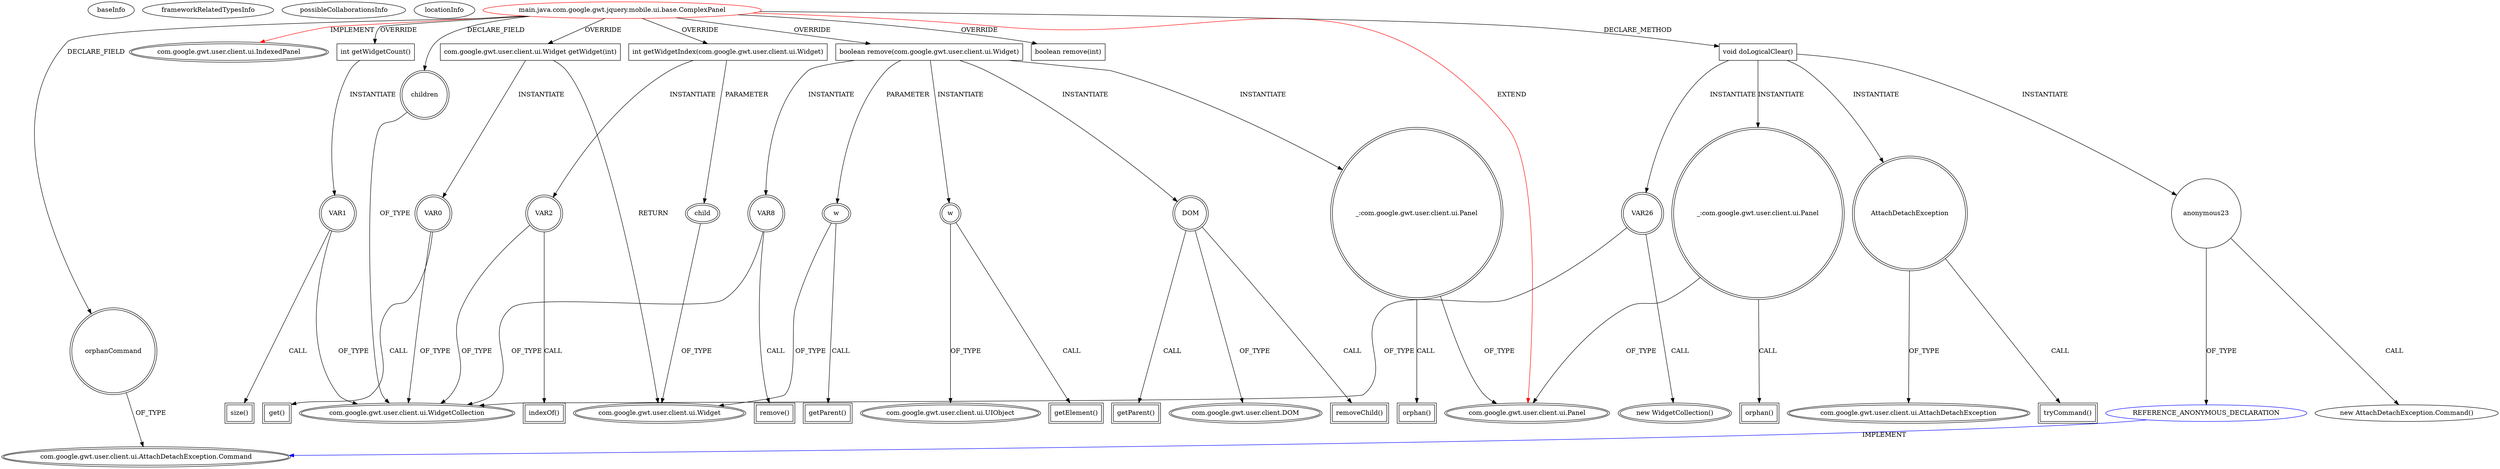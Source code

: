 digraph {
baseInfo[graphId=3194,category="extension_graph",isAnonymous=false,possibleRelation=true]
frameworkRelatedTypesInfo[0="com.google.gwt.user.client.ui.Panel",1="com.google.gwt.user.client.ui.IndexedPanel"]
possibleCollaborationsInfo[0="3194~CLIENT_METHOD_DECLARATION-INSTANTIATION-~com.google.gwt.user.client.ui.Panel com.google.gwt.user.client.ui.IndexedPanel ~com.google.gwt.user.client.ui.AttachDetachException.Command ~false~true"]
locationInfo[projectName="jhudson8-gwt-jquery-ui",filePath="/jhudson8-gwt-jquery-ui/gwt-jquery-ui-master/core/gwt-jquery-ui-mobile/src/main/java/com/google/gwt/jquery/mobile/ui/base/ComplexPanel.java",contextSignature="ComplexPanel",graphId="3194"]
0[label="main.java.com.google.gwt.jquery.mobile.ui.base.ComplexPanel",vertexType="ROOT_CLIENT_CLASS_DECLARATION",isFrameworkType=false,color=red]
1[label="com.google.gwt.user.client.ui.Panel",vertexType="FRAMEWORK_CLASS_TYPE",isFrameworkType=true,peripheries=2]
2[label="com.google.gwt.user.client.ui.IndexedPanel",vertexType="FRAMEWORK_INTERFACE_TYPE",isFrameworkType=true,peripheries=2]
3[label="children",vertexType="FIELD_DECLARATION",isFrameworkType=true,peripheries=2,shape=circle]
4[label="com.google.gwt.user.client.ui.WidgetCollection",vertexType="FRAMEWORK_CLASS_TYPE",isFrameworkType=true,peripheries=2]
5[label="orphanCommand",vertexType="FIELD_DECLARATION",isFrameworkType=true,peripheries=2,shape=circle]
6[label="com.google.gwt.user.client.ui.AttachDetachException.Command",vertexType="FRAMEWORK_INTERFACE_TYPE",isFrameworkType=true,peripheries=2]
7[label="com.google.gwt.user.client.ui.Widget getWidget(int)",vertexType="OVERRIDING_METHOD_DECLARATION",isFrameworkType=false,shape=box]
8[label="com.google.gwt.user.client.ui.Widget",vertexType="FRAMEWORK_CLASS_TYPE",isFrameworkType=true,peripheries=2]
9[label="VAR0",vertexType="VARIABLE_EXPRESION",isFrameworkType=true,peripheries=2,shape=circle]
10[label="get()",vertexType="INSIDE_CALL",isFrameworkType=true,peripheries=2,shape=box]
12[label="int getWidgetCount()",vertexType="OVERRIDING_METHOD_DECLARATION",isFrameworkType=false,shape=box]
13[label="VAR1",vertexType="VARIABLE_EXPRESION",isFrameworkType=true,peripheries=2,shape=circle]
14[label="size()",vertexType="INSIDE_CALL",isFrameworkType=true,peripheries=2,shape=box]
16[label="int getWidgetIndex(com.google.gwt.user.client.ui.Widget)",vertexType="OVERRIDING_METHOD_DECLARATION",isFrameworkType=false,shape=box]
17[label="child",vertexType="PARAMETER_DECLARATION",isFrameworkType=true,peripheries=2]
19[label="VAR2",vertexType="VARIABLE_EXPRESION",isFrameworkType=true,peripheries=2,shape=circle]
20[label="indexOf()",vertexType="INSIDE_CALL",isFrameworkType=true,peripheries=2,shape=box]
22[label="boolean remove(int)",vertexType="OVERRIDING_METHOD_DECLARATION",isFrameworkType=false,shape=box]
23[label="boolean remove(com.google.gwt.user.client.ui.Widget)",vertexType="OVERRIDING_METHOD_DECLARATION",isFrameworkType=false,shape=box]
24[label="w",vertexType="PARAMETER_DECLARATION",isFrameworkType=true,peripheries=2]
27[label="getParent()",vertexType="INSIDE_CALL",isFrameworkType=true,peripheries=2,shape=box]
28[label="_:com.google.gwt.user.client.ui.Panel",vertexType="VARIABLE_EXPRESION",isFrameworkType=true,peripheries=2,shape=circle]
29[label="orphan()",vertexType="INSIDE_CALL",isFrameworkType=true,peripheries=2,shape=box]
31[label="w",vertexType="VARIABLE_EXPRESION",isFrameworkType=true,peripheries=2,shape=circle]
33[label="com.google.gwt.user.client.ui.UIObject",vertexType="FRAMEWORK_CLASS_TYPE",isFrameworkType=true,peripheries=2]
32[label="getElement()",vertexType="INSIDE_CALL",isFrameworkType=true,peripheries=2,shape=box]
34[label="DOM",vertexType="VARIABLE_EXPRESION",isFrameworkType=true,peripheries=2,shape=circle]
36[label="com.google.gwt.user.client.DOM",vertexType="FRAMEWORK_CLASS_TYPE",isFrameworkType=true,peripheries=2]
35[label="removeChild()",vertexType="INSIDE_CALL",isFrameworkType=true,peripheries=2,shape=box]
38[label="getParent()",vertexType="INSIDE_CALL",isFrameworkType=true,peripheries=2,shape=box]
39[label="VAR8",vertexType="VARIABLE_EXPRESION",isFrameworkType=true,peripheries=2,shape=circle]
40[label="remove()",vertexType="INSIDE_CALL",isFrameworkType=true,peripheries=2,shape=box]
102[label="void doLogicalClear()",vertexType="CLIENT_METHOD_DECLARATION",isFrameworkType=false,shape=box]
104[label="anonymous23",vertexType="VARIABLE_EXPRESION",isFrameworkType=false,shape=circle]
105[label="REFERENCE_ANONYMOUS_DECLARATION",vertexType="REFERENCE_ANONYMOUS_DECLARATION",isFrameworkType=false,color=blue]
103[label="new AttachDetachException.Command()",vertexType="CONSTRUCTOR_CALL",isFrameworkType=false]
107[label="_:com.google.gwt.user.client.ui.Panel",vertexType="VARIABLE_EXPRESION",isFrameworkType=true,peripheries=2,shape=circle]
108[label="orphan()",vertexType="INSIDE_CALL",isFrameworkType=true,peripheries=2,shape=box]
110[label="AttachDetachException",vertexType="VARIABLE_EXPRESION",isFrameworkType=true,peripheries=2,shape=circle]
112[label="com.google.gwt.user.client.ui.AttachDetachException",vertexType="FRAMEWORK_CLASS_TYPE",isFrameworkType=true,peripheries=2]
111[label="tryCommand()",vertexType="INSIDE_CALL",isFrameworkType=true,peripheries=2,shape=box]
114[label="VAR26",vertexType="VARIABLE_EXPRESION",isFrameworkType=true,peripheries=2,shape=circle]
113[label="new WidgetCollection()",vertexType="CONSTRUCTOR_CALL",isFrameworkType=true,peripheries=2]
0->1[label="EXTEND",color=red]
0->2[label="IMPLEMENT",color=red]
0->3[label="DECLARE_FIELD"]
3->4[label="OF_TYPE"]
0->5[label="DECLARE_FIELD"]
5->6[label="OF_TYPE"]
0->7[label="OVERRIDE"]
7->8[label="RETURN"]
7->9[label="INSTANTIATE"]
9->4[label="OF_TYPE"]
9->10[label="CALL"]
0->12[label="OVERRIDE"]
12->13[label="INSTANTIATE"]
13->4[label="OF_TYPE"]
13->14[label="CALL"]
0->16[label="OVERRIDE"]
17->8[label="OF_TYPE"]
16->17[label="PARAMETER"]
16->19[label="INSTANTIATE"]
19->4[label="OF_TYPE"]
19->20[label="CALL"]
0->22[label="OVERRIDE"]
0->23[label="OVERRIDE"]
24->8[label="OF_TYPE"]
23->24[label="PARAMETER"]
24->27[label="CALL"]
23->28[label="INSTANTIATE"]
28->1[label="OF_TYPE"]
28->29[label="CALL"]
23->31[label="INSTANTIATE"]
31->33[label="OF_TYPE"]
31->32[label="CALL"]
23->34[label="INSTANTIATE"]
34->36[label="OF_TYPE"]
34->35[label="CALL"]
34->38[label="CALL"]
23->39[label="INSTANTIATE"]
39->4[label="OF_TYPE"]
39->40[label="CALL"]
0->102[label="DECLARE_METHOD"]
102->104[label="INSTANTIATE"]
105->6[label="IMPLEMENT",color=blue]
104->105[label="OF_TYPE"]
104->103[label="CALL"]
102->107[label="INSTANTIATE"]
107->1[label="OF_TYPE"]
107->108[label="CALL"]
102->110[label="INSTANTIATE"]
110->112[label="OF_TYPE"]
110->111[label="CALL"]
102->114[label="INSTANTIATE"]
114->4[label="OF_TYPE"]
114->113[label="CALL"]
}
